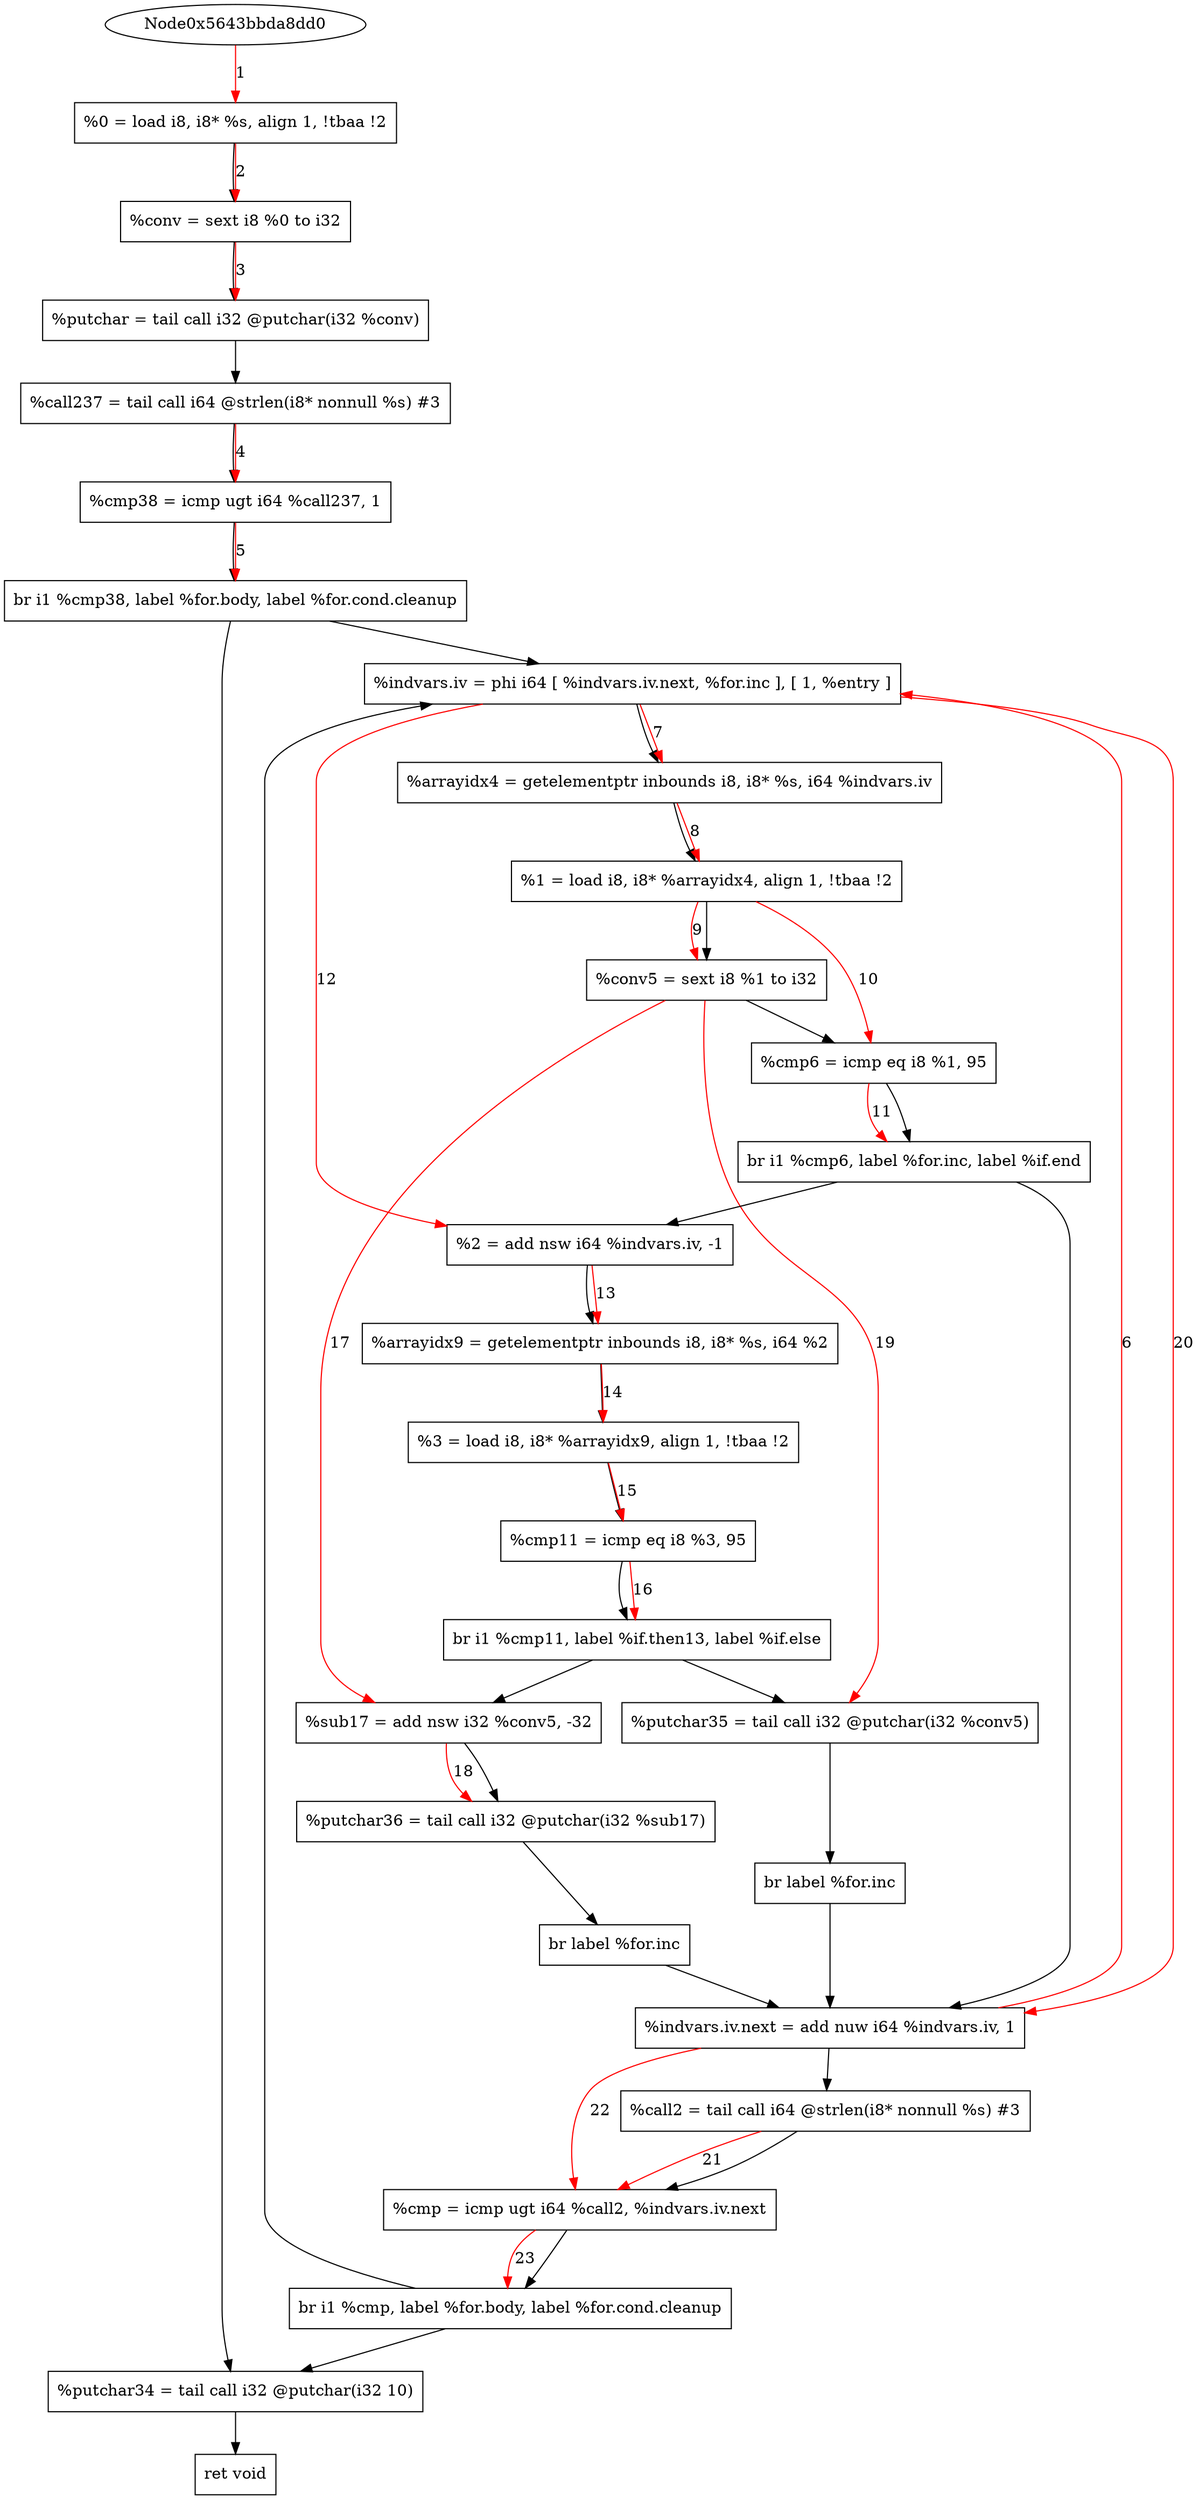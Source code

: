 digraph "CDFG for'func' function" {
	Node0x5643bbda8f68[shape=record, label="  %0 = load i8, i8* %s, align 1, !tbaa !2"]
	Node0x5643bbda9e78[shape=record, label="  %conv = sext i8 %0 to i32"]
	Node0x5643bbda9fc0[shape=record, label="  %putchar = tail call i32 @putchar(i32 %conv)"]
	Node0x5643bbdaa210[shape=record, label="  %call237 = tail call i64 @strlen(i8* nonnull %s) #3"]
	Node0x5643bbdaa940[shape=record, label="  %cmp38 = icmp ugt i64 %call237, 1"]
	Node0x5643bbd3f348[shape=record, label="  br i1 %cmp38, label %for.body, label %for.cond.cleanup"]
	Node0x5643bbdaac10[shape=record, label="  %putchar34 = tail call i32 @putchar(i32 10)"]
	Node0x5643bbdaace0[shape=record, label="  ret void"]
	Node0x5643bbdaada8[shape=record, label="  %indvars.iv = phi i64 [ %indvars.iv.next, %for.inc ], [ 1, %entry ]"]
	Node0x5643bbdaaea0[shape=record, label="  %arrayidx4 = getelementptr inbounds i8, i8* %s, i64 %indvars.iv"]
	Node0x5643bbdaaf38[shape=record, label="  %1 = load i8, i8* %arrayidx4, align 1, !tbaa !2"]
	Node0x5643bbdab5c8[shape=record, label="  %conv5 = sext i8 %1 to i32"]
	Node0x5643bbdab810[shape=record, label="  %cmp6 = icmp eq i8 %1, 95"]
	Node0x5643bbd3f468[shape=record, label="  br i1 %cmp6, label %for.inc, label %if.end"]
	Node0x5643bbdab9a0[shape=record, label="  %2 = add nsw i64 %indvars.iv, -1"]
	Node0x5643bbdaba40[shape=record, label="  %arrayidx9 = getelementptr inbounds i8, i8* %s, i64 %2"]
	Node0x5643bbdab8f8[shape=record, label="  %3 = load i8, i8* %arrayidx9, align 1, !tbaa !2"]
	Node0x5643bbdabaf0[shape=record, label="  %cmp11 = icmp eq i8 %3, 95"]
	Node0x5643bbd3f588[shape=record, label="  br i1 %cmp11, label %if.then13, label %if.else"]
	Node0x5643bbdabd40[shape=record, label="  %sub17 = add nsw i32 %conv5, -32"]
	Node0x5643bbdabdf0[shape=record, label="  %putchar36 = tail call i32 @putchar(i32 %sub17)"]
	Node0x5643bbdabbc8[shape=record, label="  br label %for.inc"]
	Node0x5643bbdabef0[shape=record, label="  %putchar35 = tail call i32 @putchar(i32 %conv5)"]
	Node0x5643bbdabc98[shape=record, label="  br label %for.inc"]
	Node0x5643bbdabff0[shape=record, label="  %indvars.iv.next = add nuw i64 %indvars.iv, 1"]
	Node0x5643bbdac080[shape=record, label="  %call2 = tail call i64 @strlen(i8* nonnull %s) #3"]
	Node0x5643bbdac150[shape=record, label="  %cmp = icmp ugt i64 %call2, %indvars.iv.next"]
	Node0x5643bbdac548[shape=record, label="  br i1 %cmp, label %for.body, label %for.cond.cleanup"]
	Node0x5643bbda8f68 -> Node0x5643bbda9e78
	Node0x5643bbda9e78 -> Node0x5643bbda9fc0
	Node0x5643bbda9fc0 -> Node0x5643bbdaa210
	Node0x5643bbdaa210 -> Node0x5643bbdaa940
	Node0x5643bbdaa940 -> Node0x5643bbd3f348
	Node0x5643bbd3f348 -> Node0x5643bbdaada8
	Node0x5643bbd3f348 -> Node0x5643bbdaac10
	Node0x5643bbdaac10 -> Node0x5643bbdaace0
	Node0x5643bbdaada8 -> Node0x5643bbdaaea0
	Node0x5643bbdaaea0 -> Node0x5643bbdaaf38
	Node0x5643bbdaaf38 -> Node0x5643bbdab5c8
	Node0x5643bbdab5c8 -> Node0x5643bbdab810
	Node0x5643bbdab810 -> Node0x5643bbd3f468
	Node0x5643bbd3f468 -> Node0x5643bbdabff0
	Node0x5643bbd3f468 -> Node0x5643bbdab9a0
	Node0x5643bbdab9a0 -> Node0x5643bbdaba40
	Node0x5643bbdaba40 -> Node0x5643bbdab8f8
	Node0x5643bbdab8f8 -> Node0x5643bbdabaf0
	Node0x5643bbdabaf0 -> Node0x5643bbd3f588
	Node0x5643bbd3f588 -> Node0x5643bbdabd40
	Node0x5643bbd3f588 -> Node0x5643bbdabef0
	Node0x5643bbdabd40 -> Node0x5643bbdabdf0
	Node0x5643bbdabdf0 -> Node0x5643bbdabbc8
	Node0x5643bbdabbc8 -> Node0x5643bbdabff0
	Node0x5643bbdabef0 -> Node0x5643bbdabc98
	Node0x5643bbdabc98 -> Node0x5643bbdabff0
	Node0x5643bbdabff0 -> Node0x5643bbdac080
	Node0x5643bbdac080 -> Node0x5643bbdac150
	Node0x5643bbdac150 -> Node0x5643bbdac548
	Node0x5643bbdac548 -> Node0x5643bbdaada8
	Node0x5643bbdac548 -> Node0x5643bbdaac10
edge [color=red]
	Node0x5643bbda8dd0 -> Node0x5643bbda8f68[label="1"]
	Node0x5643bbda8f68 -> Node0x5643bbda9e78[label="2"]
	Node0x5643bbda9e78 -> Node0x5643bbda9fc0[label="3"]
	Node0x5643bbdaa210 -> Node0x5643bbdaa940[label="4"]
	Node0x5643bbdaa940 -> Node0x5643bbd3f348[label="5"]
	Node0x5643bbdabff0 -> Node0x5643bbdaada8[label="6"]
	Node0x5643bbdaada8 -> Node0x5643bbdaaea0[label="7"]
	Node0x5643bbdaaea0 -> Node0x5643bbdaaf38[label="8"]
	Node0x5643bbdaaf38 -> Node0x5643bbdab5c8[label="9"]
	Node0x5643bbdaaf38 -> Node0x5643bbdab810[label="10"]
	Node0x5643bbdab810 -> Node0x5643bbd3f468[label="11"]
	Node0x5643bbdaada8 -> Node0x5643bbdab9a0[label="12"]
	Node0x5643bbdab9a0 -> Node0x5643bbdaba40[label="13"]
	Node0x5643bbdaba40 -> Node0x5643bbdab8f8[label="14"]
	Node0x5643bbdab8f8 -> Node0x5643bbdabaf0[label="15"]
	Node0x5643bbdabaf0 -> Node0x5643bbd3f588[label="16"]
	Node0x5643bbdab5c8 -> Node0x5643bbdabd40[label="17"]
	Node0x5643bbdabd40 -> Node0x5643bbdabdf0[label="18"]
	Node0x5643bbdab5c8 -> Node0x5643bbdabef0[label="19"]
	Node0x5643bbdaada8 -> Node0x5643bbdabff0[label="20"]
	Node0x5643bbdac080 -> Node0x5643bbdac150[label="21"]
	Node0x5643bbdabff0 -> Node0x5643bbdac150[label="22"]
	Node0x5643bbdac150 -> Node0x5643bbdac548[label="23"]
}
